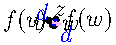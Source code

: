 import math;
pair v = (0,0);
pair w = (1,0);
pair fv = (1,2);
pair fw = (1+sqrt(2)/2,2+sqrt(2)/2);

draw(v--fv,dotted);
draw(w--fw,dotted);

dot("$v$",v,W);
dot("$w$",w);
dot("$f(v)$",fv,W);
dot("$f(w)$",fw,E);
//dot((-4,0),invisible);

path perpBis(pair A, pair B){
pair avz = (A+B)/2;
pair dirz = rotate(90)*(A-B);
return avz-1.5*dirz--avz+dirz;
}
path pv=perpBis(v,fv);
path pw=perpBis(w,fw);
draw(pv,pink);
draw(pw,pink);

path vw = v--w;
path fvfw = fv--fw;

draw("$d$",vw,NW,blue);
draw("$d$",fvfw,blue);

pair o = intersectionpoint(pv,pw);
dot("$z$",o,NE);